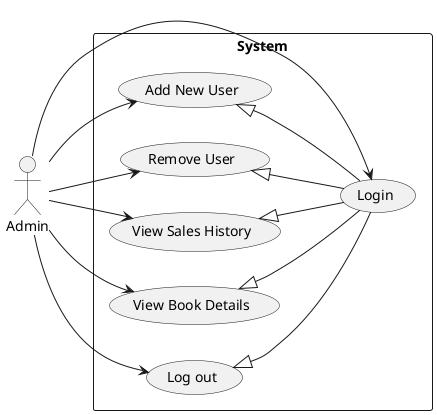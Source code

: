 @startuml
'https://plantuml.com/use-case-diagram

left to right direction

actor Admin

rectangle "System" {
    usecase "Login" as UC1
    usecase "Add New User" as UC2
    usecase "Remove User" as UC3
    usecase "View Sales History" as UC4
    usecase "View Book Details" as UC5
    usecase "Log out" as UC6
}

Admin --> UC1
Admin --> UC2
Admin --> UC3
Admin --> UC4
Admin --> UC5
Admin --> UC6

UC2 <|-- UC1
UC3 <|-- UC1
UC4 <|-- UC1
UC5 <|-- UC1
UC6 <|-- UC1
@enduml